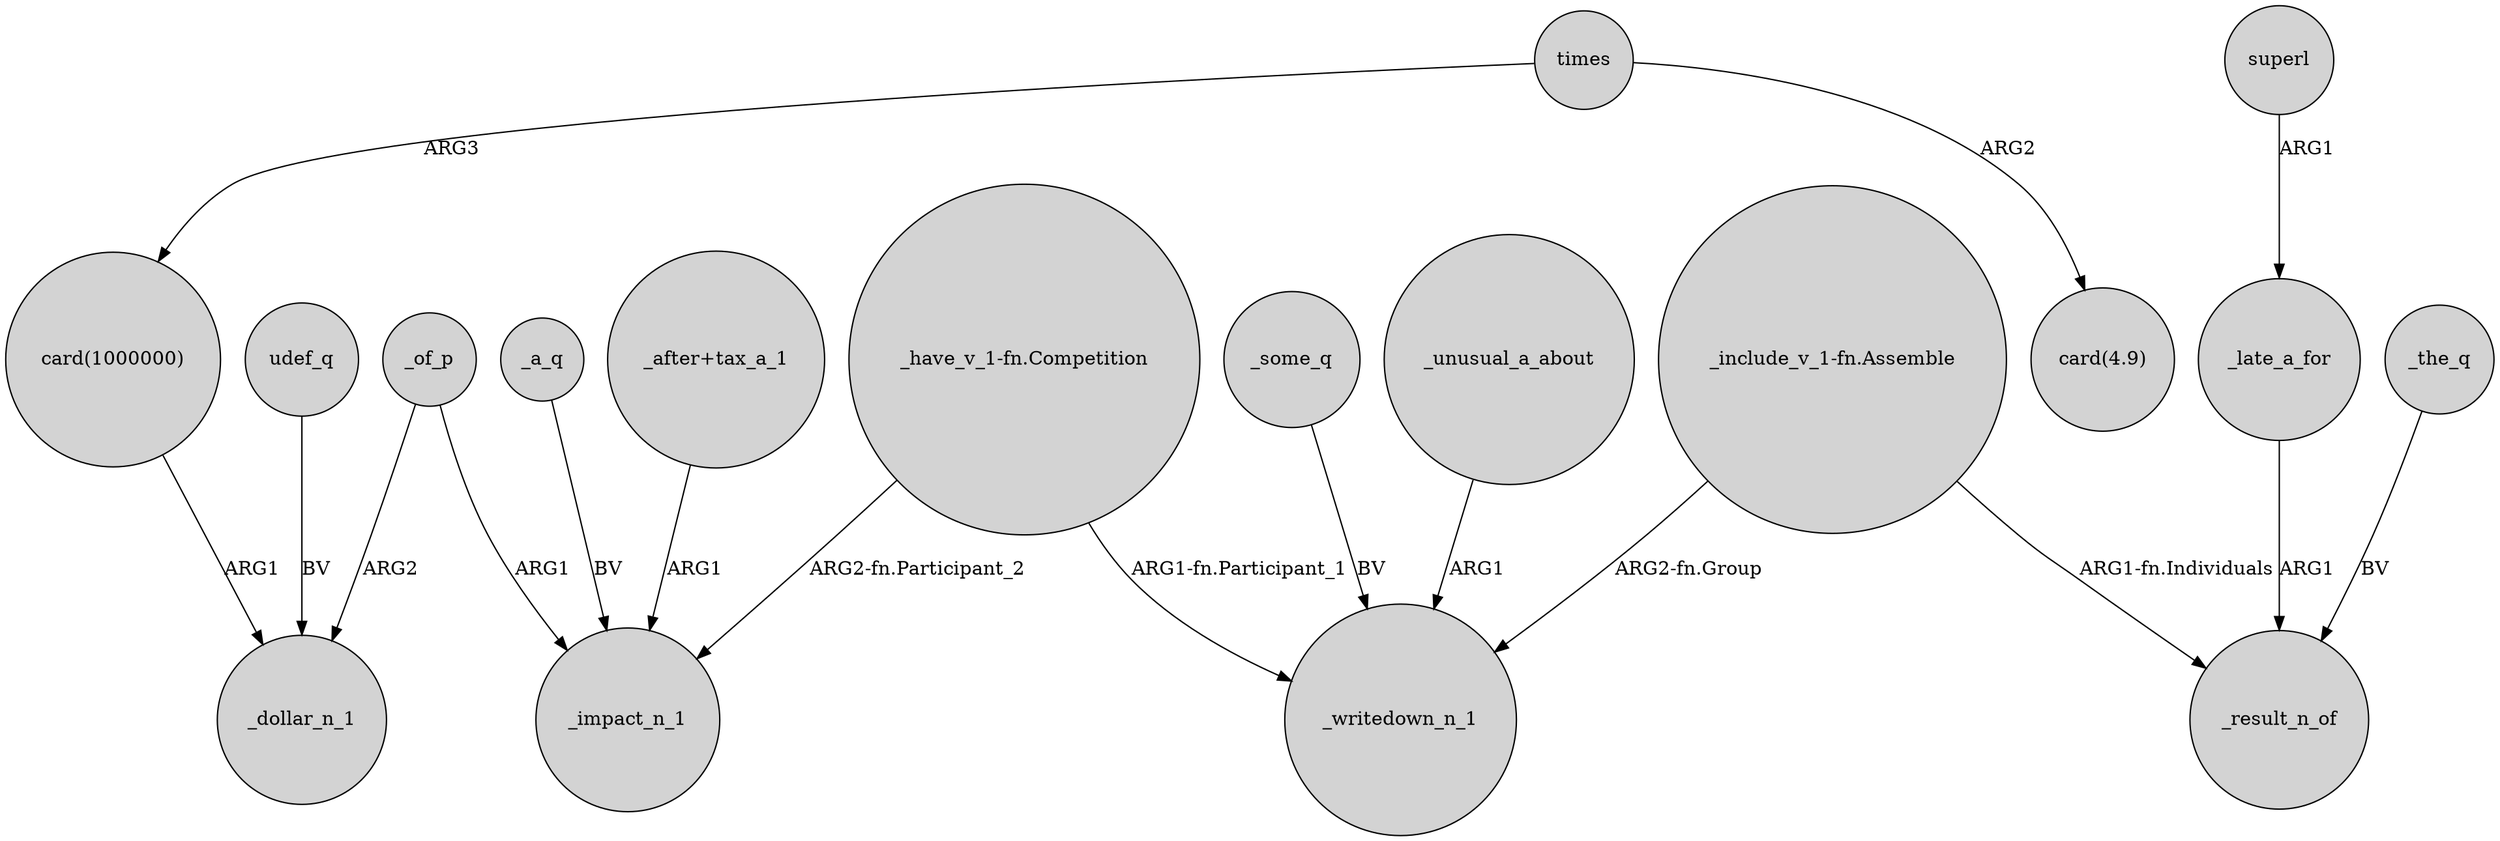 digraph {
	node [shape=circle style=filled]
	times -> "card(1000000)" [label=ARG3]
	_unusual_a_about -> _writedown_n_1 [label=ARG1]
	"_include_v_1-fn.Assemble" -> _writedown_n_1 [label="ARG2-fn.Group"]
	superl -> _late_a_for [label=ARG1]
	_the_q -> _result_n_of [label=BV]
	_of_p -> _dollar_n_1 [label=ARG2]
	udef_q -> _dollar_n_1 [label=BV]
	_late_a_for -> _result_n_of [label=ARG1]
	"_have_v_1-fn.Competition" -> _writedown_n_1 [label="ARG1-fn.Participant_1"]
	"_have_v_1-fn.Competition" -> _impact_n_1 [label="ARG2-fn.Participant_2"]
	"card(1000000)" -> _dollar_n_1 [label=ARG1]
	_a_q -> _impact_n_1 [label=BV]
	"_after+tax_a_1" -> _impact_n_1 [label=ARG1]
	_of_p -> _impact_n_1 [label=ARG1]
	"_include_v_1-fn.Assemble" -> _result_n_of [label="ARG1-fn.Individuals"]
	times -> "card(4.9)" [label=ARG2]
	_some_q -> _writedown_n_1 [label=BV]
}
